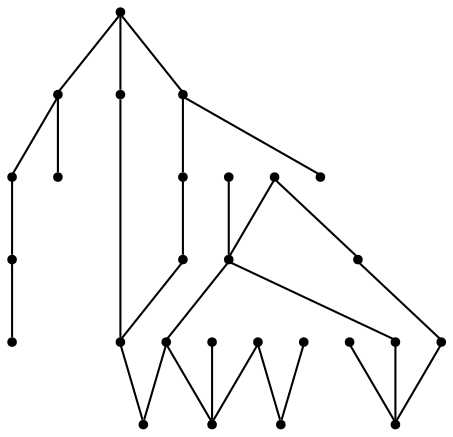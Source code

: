 graph {
  node [shape=point,comment="{\"directed\":false,\"doi\":\"10.1007/978-3-319-73915-1_33\",\"figure\":\"4\"}"]

  v0 [pos="1535.7749055272677,1131.2875696140502"]
  v1 [pos="1515.7716426183674,1046.2740446882915"]
  v2 [pos="1495.7706053040865,991.2660320044818"]
  v3 [pos="1495.7706053040868,1166.291785593587"]
  v4 [pos="1465.7636761113697,951.2611728643865"]
  v5 [pos="1455.7621082453375,1066.277062443994"]
  v6 [pos="1455.7621082453375,1266.3075261453941"]
  v7 [pos="1395.7525738723075,1231.3022768667333"]
  v8 [pos="1375.7473397224585,906.2555274915462"]
  v9 [pos="1375.7473397224585,1101.2832337434115"]
  v10 [pos="1335.7430394992775,976.2648496775573"]
  v11 [pos="1295.7366408583125,1326.315291762825"]
  v12 [pos="1275.7314067084635,1166.291785593587"]
  v13 [pos="1275.7314067084635,946.2593374356084"]
  v14 [pos="1235.7271064852823,1131.2875696140502"]
  v15 [pos="1220.1934098679499,1267.0451427506002"]
  v16 [pos="1200.719456947967,1286.3114500249435"]
  v17 [pos="1195.718609426533,906.2555274915462"]
  v18 [pos="1175.7154736944683,1186.2957094731366"]
  v19 [pos="1160.7151567247859,1246.3034750905676"]
  v20 [pos="1135.711173471287,1066.277062443994"]
  v21 [pos="1115.7100089801709,1046.2740446882915"]
  v22 [pos="1115.7100089801709,1166.291785593587"]
  v23 [pos="1100.703523933972,1116.2844160703357"]
  v24 [pos="1075.699540680473,1271.3071519037385"]
  v25 [pos="1055.7014761247194,946.2593374356084"]
  v26 [pos="1035.6952245601876,1006.2702347442296"]

  v0 -- v5 [id="-1",pos="1535.7749055272677,1131.2875696140502 1535.052890838517,1086.1851120617766 1535.052890838517,1086.1851120617766 1535.052890838517,1086.1851120617766 1455.7621082453375,1066.277062443994 1455.7621082453375,1066.277062443994 1455.7621082453375,1066.277062443994"]
  v0 -- v1 [id="-2",pos="1535.7749055272677,1131.2875696140502 1535.052890838517,1086.1852392370533 1535.052890838517,1086.1852392370533 1535.052890838517,1086.1852392370533 1515.7716426183674,1046.2740446882915 1515.7716426183674,1046.2740446882915 1515.7716426183674,1046.2740446882915"]
  v0 -- v3 [id="-3",pos="1535.7749055272677,1131.2875696140502 1535.0527636616814,1146.1939109783311 1535.0527636616814,1146.1939109783311 1535.0527636616814,1146.1939109783311 1495.7706053040868,1166.291785593587 1495.7706053040868,1166.291785593587 1495.7706053040868,1166.291785593587"]
  v1 -- v2 [id="-4",pos="1515.7716426183674,1046.2740446882915 1495.0506890331199,1026.1764403204988 1495.0506890331199,1026.1764403204988 1495.0506890331199,1026.1764403204988 1495.7706053040865,991.2660320044818 1495.7706053040865,991.2660320044818 1495.7706053040865,991.2660320044818"]
  v1 -- v4 [id="-5",pos="1515.7716426183674,1046.2740446882915 1465.045858258187,1026.1764403204988 1465.045858258187,1026.1764403204988 1465.045858258187,1026.1764403204988 1465.7636761113697,951.2611728643865 1465.7636761113697,951.2611728643865 1465.7636761113697,951.2611728643865"]
  v2 -- v8 [id="-7",pos="1495.7706053040865,991.2660320044818 1495.0505618562845,926.1575362836825 1495.0505618562845,926.1575362836825 1495.0505618562845,926.1575362836825 1375.7473397224585,906.2555274915462 1375.7473397224585,906.2555274915462 1375.7473397224585,906.2555274915462"]
  v3 -- v9 [id="-8",pos="1495.7706053040868,1166.291785593587 1375.0272962746565,1146.1939109783311 1375.0272962746565,1146.1939109783311 1375.0272962746565,1146.1939109783311 1375.7473397224585,1101.2832337434115 1375.7473397224585,1101.2832337434115 1375.7473397224585,1101.2832337434115"]
  v3 -- v6 [id="-9",pos="1495.7706053040868,1166.291785593587 1455.0399663797511,1206.2027734825242 1455.0399663797511,1206.2027734825242 1455.0399663797511,1206.2027734825242 1455.7621082453375,1266.3075261453941 1455.7621082453375,1266.3075261453941 1455.7621082453375,1266.3075261453941"]
  v5 -- v14 [id="-10",pos="1455.7621082453375,1066.277062443994 1235.0050917965316,1086.1851120617766 1235.0050917965316,1086.1851120617766 1235.0050917965316,1086.1851120617766 1235.7271064852823,1131.2875696140502 1235.7271064852823,1131.2875696140502 1235.7271064852823,1131.2875696140502"]
  v6 -- v12 [id="-11",pos="1455.7621082453375,1266.3075261453941 1455.0400935565867,1206.2027734825242 1455.0400935565867,1206.2027734825242 1455.0400935565867,1206.2027734825242 1275.7314067084635,1166.291785593587 1275.7314067084635,1166.291785593587 1275.7314067084635,1166.291785593587"]
  v7 -- v22 [id="-12",pos="1395.7525738723075,1231.3022768667333 1395.0346288422893,1221.2050050054822 1395.0346288422893,1221.2050050054822 1395.0346288422893,1221.2050050054822 1395.0347560191246,1206.2027734825242 1395.0347560191246,1206.2027734825242 1395.0347560191246,1206.2027734825242 1115.7100089801709,1166.291785593587 1115.7100089801709,1166.291785593587 1115.7100089801709,1166.291785593587"]
  v7 -- v11 [id="-13",pos="1395.7525738723075,1231.3022768667333 1395.0346288422893,1306.2174807352076 1395.0346288422893,1306.2174807352076 1395.0346288422893,1306.2174807352076 1295.7366408583125,1326.315291762825 1295.7366408583125,1326.315291762825 1295.7366408583125,1326.315291762825"]
  v26 -- v21 [id="-14",pos="1035.6952245601876,1006.2702347442296 1034.9773590156915,1026.1764403204988 1034.9773590156915,1026.1764403204988 1034.9773590156915,1026.1764403204988 1115.7100089801709,1046.2740446882915 1115.7100089801709,1046.2740446882915 1115.7100089801709,1046.2740446882915"]
  v8 -- v10 [id="-15",pos="1375.7473397224585,906.2555274915462 1335.0208976336912,926.1575362836825 1335.0208976336912,926.1575362836825 1335.0208976336912,926.1575362836825 1335.7430394992775,976.2648496775573 1335.7430394992775,976.2648496775573 1335.7430394992775,976.2648496775573"]
  v25 -- v17 [id="-16",pos="1055.7014761247194,946.2593374356084 1054.9762979121883,926.1575362836825 1054.9762979121883,926.1575362836825 1054.9762979121883,926.1575362836825 1195.718609426533,906.2555274915462 1195.718609426533,906.2555274915462 1195.718609426533,906.2555274915462"]
  v24 -- v22 [id="-17",pos="1075.699540680473,1271.3071519037385 1074.9794972326708,1206.2027734825242 1074.9794972326708,1206.2027734825242 1074.9794972326708,1206.2027734825242 1115.7100089801709,1166.291785593587 1115.7100089801709,1166.291785593587 1115.7100089801709,1166.291785593587"]
  v11 -- v16 [id="-18",pos="1295.7366408583125,1326.315291762825 1199.9994135001648,1306.2174807352076 1199.9994135001648,1306.2174807352076 1199.9994135001648,1306.2174807352076 1200.719456947967,1286.3114500249435 1200.719456947967,1286.3114500249435 1200.719456947967,1286.3114500249435"]
  v12 -- v14 [id="-19",pos="1275.7314067084635,1166.291785593587 1235.004964619696,1146.1939109783311 1235.004964619696,1146.1939109783311 1235.004964619696,1146.1939109783311 1235.7271064852823,1131.2875696140502 1235.7271064852823,1131.2875696140502 1235.7271064852823,1131.2875696140502"]
  v13 -- v17 [id="-20",pos="1275.7314067084635,946.2593374356084 1275.0114904374966,926.1575362836825 1275.0114904374966,926.1575362836825 1275.0114904374966,926.1575362836825 1195.718609426533,906.2555274915462 1195.718609426533,906.2555274915462 1195.718609426533,906.2555274915462"]
  v13 -- v21 [id="-21",pos="1275.7314067084635,946.2593374356084 1275.0113632606613,1026.1764403204988 1275.0113632606613,1026.1764403204988 1275.0113632606613,1026.1764403204988 1115.7100089801709,1046.2740446882915 1115.7100089801709,1046.2740446882915 1115.7100089801709,1046.2740446882915"]
  v14 -- v20 [id="-22",pos="1235.7271064852823,1131.2875696140502 1235.0091614552641,1086.1851120617766 1235.0091614552641,1086.1851120617766 1235.0091614552641,1086.1851120617766 1135.711173471287,1066.277062443994 1135.711173471287,1066.277062443994 1135.711173471287,1066.277062443994"]
  v23 -- v21 [id="-23",pos="1100.703523933972,1116.2844160703357 1099.9834804861698,1086.1852392370533 1099.9834804861698,1086.1852392370533 1099.9834804861698,1086.1852392370533 1115.7100089801709,1046.2740446882915 1115.7100089801709,1046.2740446882915 1115.7100089801709,1046.2740446882915"]
  v22 -- v23 [id="-24",pos="1115.7100089801709,1166.291785593587 1099.9834804861698,1146.194038153608 1099.9834804861698,1146.194038153608 1099.9834804861698,1146.194038153608 1100.703523933972,1116.2844160703357 1100.703523933972,1116.2844160703357 1100.703523933972,1116.2844160703357"]
  v22 -- v19 [id="-25",pos="1115.7100089801709,1166.291785593587 1159.9972116947679,1206.2027734825242 1159.9972116947679,1206.2027734825242 1159.9972116947679,1206.2027734825242 1160.7151567247859,1246.3034750905676 1160.7151567247859,1246.3034750905676 1160.7151567247859,1246.3034750905676"]
  v15 -- v18 [id="-26",pos="1220.1934098679499,1267.0451427506002 1220.0067460677978,1206.2027734825242 1220.0067460677978,1206.2027734825242 1220.0067460677978,1206.2027734825242 1175.7154736944683,1186.2957094731366 1175.7154736944683,1186.2957094731366 1175.7154736944683,1186.2957094731366"]
  v16 -- v18 [id="-27",pos="1200.719456947967,1286.3114500249435 1200.003610335733,1206.2027734825242 1200.003610335733,1206.2027734825242 1200.003610335733,1206.2027734825242 1175.7154736944683,1186.2957094731366 1175.7154736944683,1186.2957094731366 1175.7154736944683,1186.2957094731366"]
  v23 -- v20 [id="-28",pos="1100.703523933972,1116.2844160703357 1099.9876773217377,1086.1851120617766 1099.9876773217377,1086.1851120617766 1099.9876773217377,1086.1851120617766 1135.711173471287,1066.277062443994 1135.711173471287,1066.277062443994 1135.711173471287,1066.277062443994"]
  v19 -- v18 [id="-29",pos="1160.7151567247859,1246.3034750905676 1159.9930148591998,1206.2027734825242 1159.9930148591998,1206.2027734825242 1159.9930148591998,1206.2027734825242 1175.7154736944683,1186.2957094731366 1175.7154736944683,1186.2957094731366 1175.7154736944683,1186.2957094731366"]
}